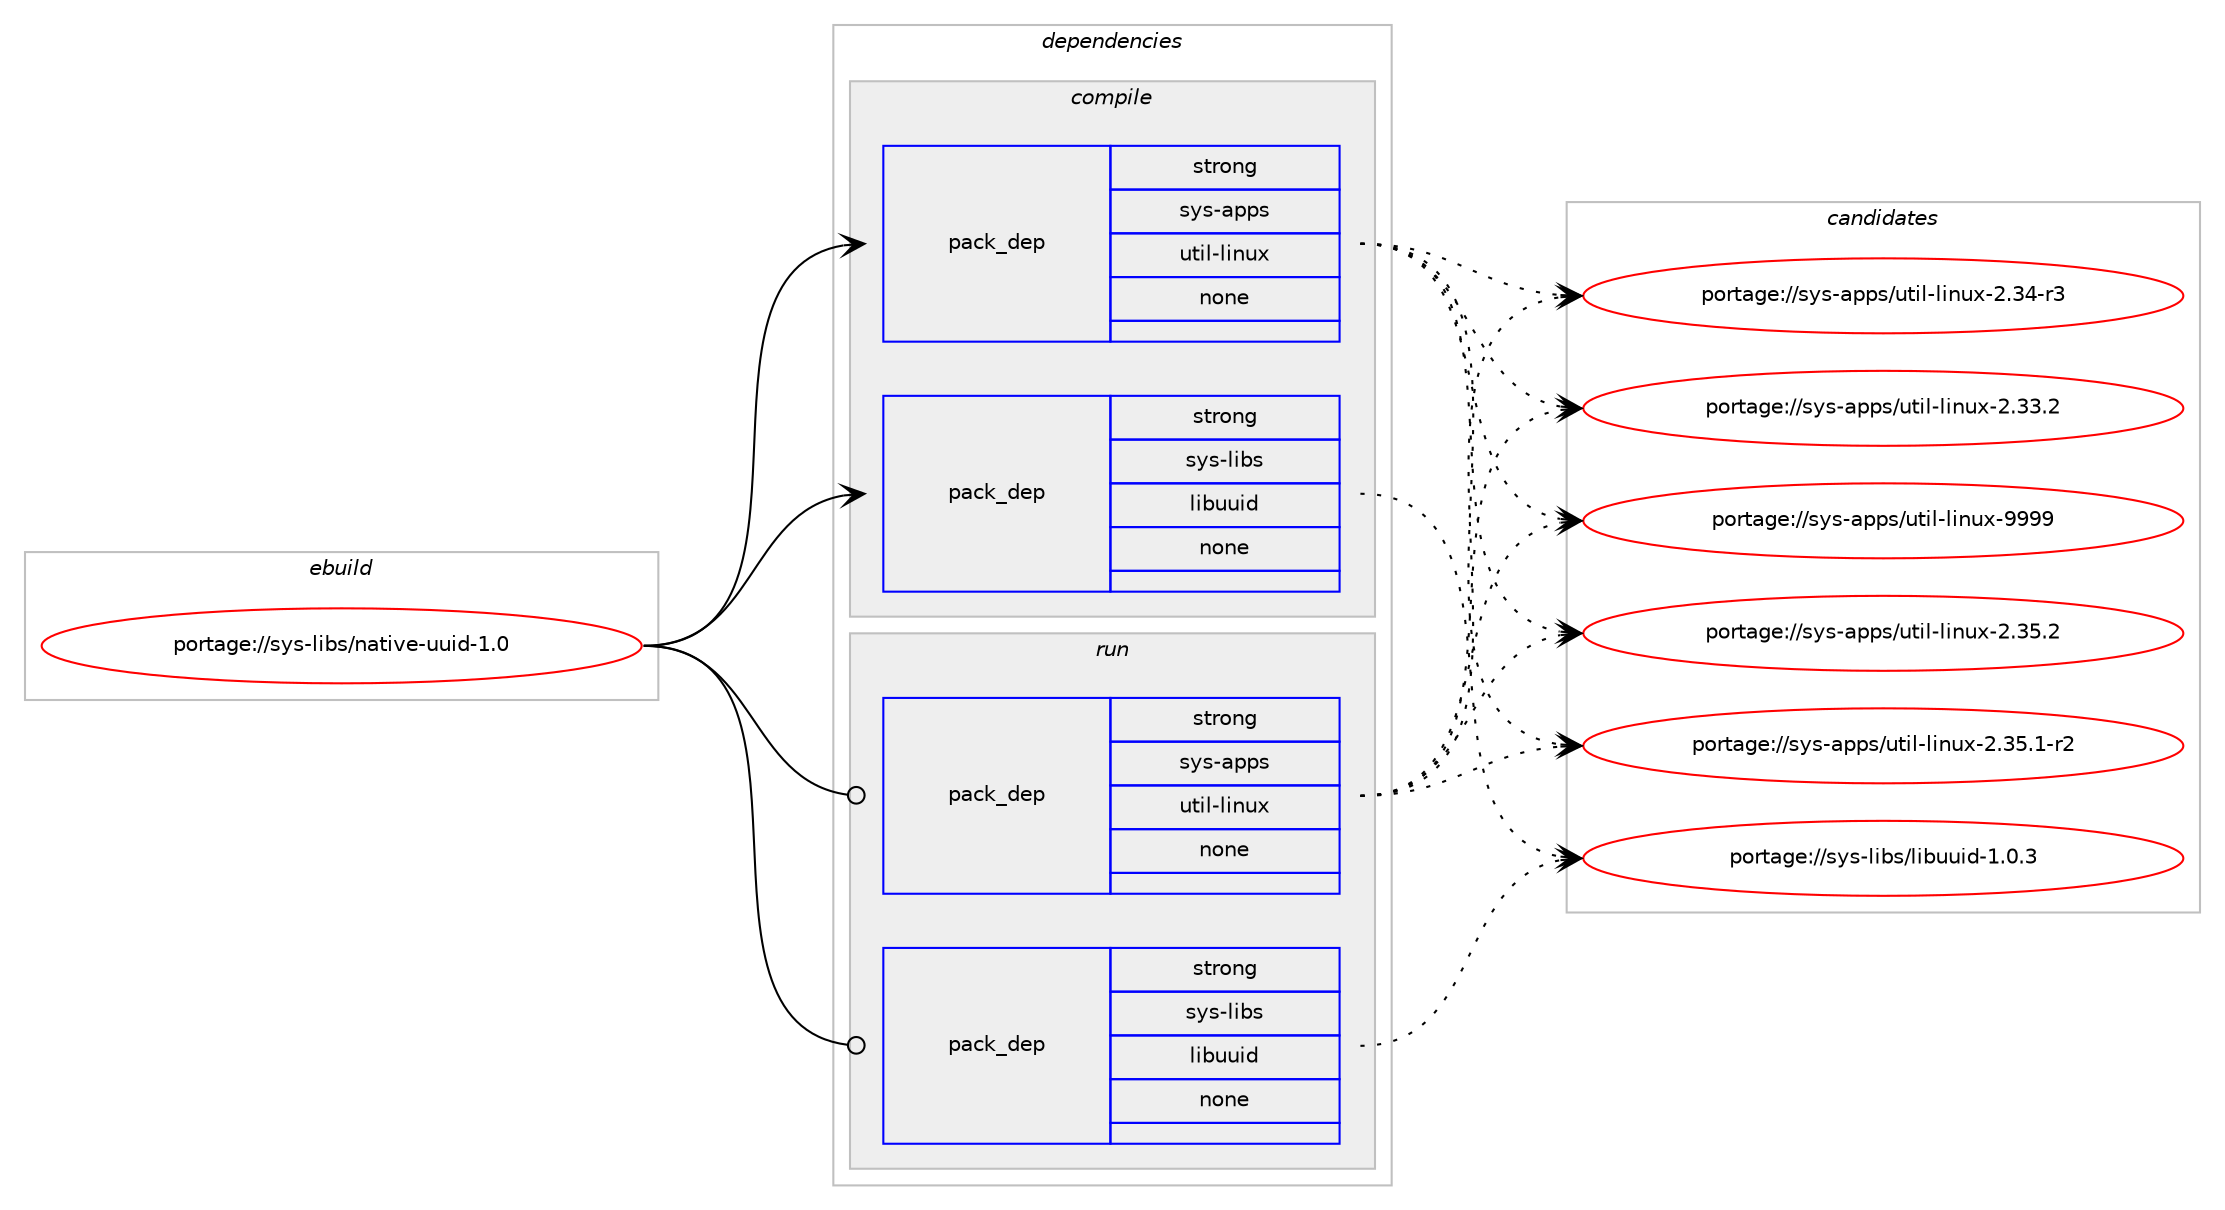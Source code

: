 digraph prolog {

# *************
# Graph options
# *************

newrank=true;
concentrate=true;
compound=true;
graph [rankdir=LR,fontname=Helvetica,fontsize=10,ranksep=1.5];#, ranksep=2.5, nodesep=0.2];
edge  [arrowhead=vee];
node  [fontname=Helvetica,fontsize=10];

# **********
# The ebuild
# **********

subgraph cluster_leftcol {
color=gray;
rank=same;
label=<<i>ebuild</i>>;
id [label="portage://sys-libs/native-uuid-1.0", color=red, width=4, href="../sys-libs/native-uuid-1.0.svg"];
}

# ****************
# The dependencies
# ****************

subgraph cluster_midcol {
color=gray;
label=<<i>dependencies</i>>;
subgraph cluster_compile {
fillcolor="#eeeeee";
style=filled;
label=<<i>compile</i>>;
subgraph pack2828 {
dependency3336 [label=<<TABLE BORDER="0" CELLBORDER="1" CELLSPACING="0" CELLPADDING="4" WIDTH="220"><TR><TD ROWSPAN="6" CELLPADDING="30">pack_dep</TD></TR><TR><TD WIDTH="110">strong</TD></TR><TR><TD>sys-apps</TD></TR><TR><TD>util-linux</TD></TR><TR><TD>none</TD></TR><TR><TD></TD></TR></TABLE>>, shape=none, color=blue];
}
id:e -> dependency3336:w [weight=20,style="solid",arrowhead="vee"];
subgraph pack2829 {
dependency3337 [label=<<TABLE BORDER="0" CELLBORDER="1" CELLSPACING="0" CELLPADDING="4" WIDTH="220"><TR><TD ROWSPAN="6" CELLPADDING="30">pack_dep</TD></TR><TR><TD WIDTH="110">strong</TD></TR><TR><TD>sys-libs</TD></TR><TR><TD>libuuid</TD></TR><TR><TD>none</TD></TR><TR><TD></TD></TR></TABLE>>, shape=none, color=blue];
}
id:e -> dependency3337:w [weight=20,style="solid",arrowhead="vee"];
}
subgraph cluster_compileandrun {
fillcolor="#eeeeee";
style=filled;
label=<<i>compile and run</i>>;
}
subgraph cluster_run {
fillcolor="#eeeeee";
style=filled;
label=<<i>run</i>>;
subgraph pack2830 {
dependency3338 [label=<<TABLE BORDER="0" CELLBORDER="1" CELLSPACING="0" CELLPADDING="4" WIDTH="220"><TR><TD ROWSPAN="6" CELLPADDING="30">pack_dep</TD></TR><TR><TD WIDTH="110">strong</TD></TR><TR><TD>sys-apps</TD></TR><TR><TD>util-linux</TD></TR><TR><TD>none</TD></TR><TR><TD></TD></TR></TABLE>>, shape=none, color=blue];
}
id:e -> dependency3338:w [weight=20,style="solid",arrowhead="odot"];
subgraph pack2831 {
dependency3339 [label=<<TABLE BORDER="0" CELLBORDER="1" CELLSPACING="0" CELLPADDING="4" WIDTH="220"><TR><TD ROWSPAN="6" CELLPADDING="30">pack_dep</TD></TR><TR><TD WIDTH="110">strong</TD></TR><TR><TD>sys-libs</TD></TR><TR><TD>libuuid</TD></TR><TR><TD>none</TD></TR><TR><TD></TD></TR></TABLE>>, shape=none, color=blue];
}
id:e -> dependency3339:w [weight=20,style="solid",arrowhead="odot"];
}
}

# **************
# The candidates
# **************

subgraph cluster_choices {
rank=same;
color=gray;
label=<<i>candidates</i>>;

subgraph choice2828 {
color=black;
nodesep=1;
choice115121115459711211211547117116105108451081051101171204557575757 [label="portage://sys-apps/util-linux-9999", color=red, width=4,href="../sys-apps/util-linux-9999.svg"];
choice1151211154597112112115471171161051084510810511011712045504651534650 [label="portage://sys-apps/util-linux-2.35.2", color=red, width=4,href="../sys-apps/util-linux-2.35.2.svg"];
choice11512111545971121121154711711610510845108105110117120455046515346494511450 [label="portage://sys-apps/util-linux-2.35.1-r2", color=red, width=4,href="../sys-apps/util-linux-2.35.1-r2.svg"];
choice1151211154597112112115471171161051084510810511011712045504651524511451 [label="portage://sys-apps/util-linux-2.34-r3", color=red, width=4,href="../sys-apps/util-linux-2.34-r3.svg"];
choice1151211154597112112115471171161051084510810511011712045504651514650 [label="portage://sys-apps/util-linux-2.33.2", color=red, width=4,href="../sys-apps/util-linux-2.33.2.svg"];
dependency3336:e -> choice115121115459711211211547117116105108451081051101171204557575757:w [style=dotted,weight="100"];
dependency3336:e -> choice1151211154597112112115471171161051084510810511011712045504651534650:w [style=dotted,weight="100"];
dependency3336:e -> choice11512111545971121121154711711610510845108105110117120455046515346494511450:w [style=dotted,weight="100"];
dependency3336:e -> choice1151211154597112112115471171161051084510810511011712045504651524511451:w [style=dotted,weight="100"];
dependency3336:e -> choice1151211154597112112115471171161051084510810511011712045504651514650:w [style=dotted,weight="100"];
}
subgraph choice2829 {
color=black;
nodesep=1;
choice11512111545108105981154710810598117117105100454946484651 [label="portage://sys-libs/libuuid-1.0.3", color=red, width=4,href="../sys-libs/libuuid-1.0.3.svg"];
dependency3337:e -> choice11512111545108105981154710810598117117105100454946484651:w [style=dotted,weight="100"];
}
subgraph choice2830 {
color=black;
nodesep=1;
choice115121115459711211211547117116105108451081051101171204557575757 [label="portage://sys-apps/util-linux-9999", color=red, width=4,href="../sys-apps/util-linux-9999.svg"];
choice1151211154597112112115471171161051084510810511011712045504651534650 [label="portage://sys-apps/util-linux-2.35.2", color=red, width=4,href="../sys-apps/util-linux-2.35.2.svg"];
choice11512111545971121121154711711610510845108105110117120455046515346494511450 [label="portage://sys-apps/util-linux-2.35.1-r2", color=red, width=4,href="../sys-apps/util-linux-2.35.1-r2.svg"];
choice1151211154597112112115471171161051084510810511011712045504651524511451 [label="portage://sys-apps/util-linux-2.34-r3", color=red, width=4,href="../sys-apps/util-linux-2.34-r3.svg"];
choice1151211154597112112115471171161051084510810511011712045504651514650 [label="portage://sys-apps/util-linux-2.33.2", color=red, width=4,href="../sys-apps/util-linux-2.33.2.svg"];
dependency3338:e -> choice115121115459711211211547117116105108451081051101171204557575757:w [style=dotted,weight="100"];
dependency3338:e -> choice1151211154597112112115471171161051084510810511011712045504651534650:w [style=dotted,weight="100"];
dependency3338:e -> choice11512111545971121121154711711610510845108105110117120455046515346494511450:w [style=dotted,weight="100"];
dependency3338:e -> choice1151211154597112112115471171161051084510810511011712045504651524511451:w [style=dotted,weight="100"];
dependency3338:e -> choice1151211154597112112115471171161051084510810511011712045504651514650:w [style=dotted,weight="100"];
}
subgraph choice2831 {
color=black;
nodesep=1;
choice11512111545108105981154710810598117117105100454946484651 [label="portage://sys-libs/libuuid-1.0.3", color=red, width=4,href="../sys-libs/libuuid-1.0.3.svg"];
dependency3339:e -> choice11512111545108105981154710810598117117105100454946484651:w [style=dotted,weight="100"];
}
}

}
